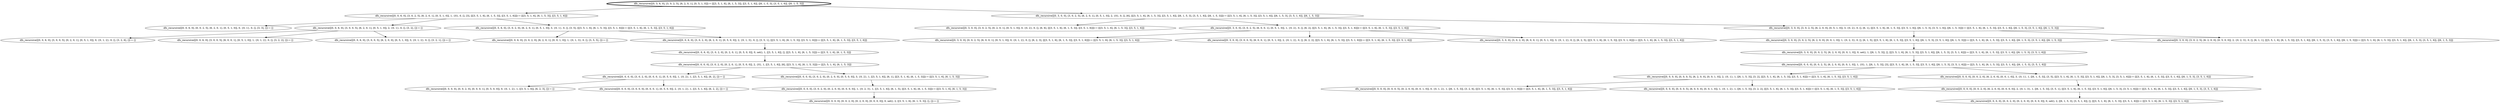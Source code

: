strict digraph {
	3 [label="dfs_recursive([[0, 0, 6, 0], [0, 0, 2, 5], [6, 2, 0, 1], [0, 5, 1, 0]], 0, {0, 1}, 0, [], [3, 3], []) ↦ []"]
	2 -> 3
	5 [label="dfs_recursive([[0, 0, 6, 0], [3, 0, 0, 5], [0, 2, 0, 1], [0, 5, 1, 0]], 0, {0, 1, 2}, 0, [], [3, 2, 6], []) ↦ []"]
	4 -> 5
	6 [label="dfs_recursive([[0, 0, 6, 0], [3, 0, 0, 5], [6, 0, 0, 1], [0, 5, 1, 0]], 1, {0, 1, 2}, 0, [], [3, 2, 2], []) ↦ []"]
	4 -> 6
	7 [label="dfs_recursive([[0, 0, 6, 0], [3, 0, 0, 5], [6, 2, 0, 0], [0, 5, 1, 0]], 3, {0, 1, 2}, 0, [], [3, 2, 1], []) ↦ []"]
	4 -> 7
	4 [label="dfs_recursive([[0, 0, 6, 0], [3, 0, 0, 5], [6, 2, 0, 1], [0, 5, 1, 0]], 2, {0, 1}, 0, [], [3, 2], []) ↦ []"]
	2 -> 4
	9 [label="dfs_recursive([[0, 0, 6, 0], [3, 0, 2, 0], [6, 2, 0, 1], [0, 0, 1, 0]], 1, {0, 1, 3}, 0, [], [3, 5, 5], []) ↦ []"]
	8 -> 9
	14 [label="dfs_recursive([[0, 0, 0, 0], [0, 0, 2, 0], [0, 0, 0, 1], [0, 5, 0, 0]], 0, {0, 1, 2}, 1, [[3, 5, 1, 6]], [6, 2, 3], []) ↦ []"]
	13 -> 14
	15 [label="dfs_recursive([[0, 0, 0, 0], [3, 0, 0, 0], [0, 0, 0, 1], [0, 5, 0, 0]], 2, {0, 1, 2}, 1, [[3, 5, 1, 6]], [6, 2, 2], []) ↦ []"]
	13 -> 15
	13 [label="dfs_recursive([[0, 0, 0, 0], [3, 0, 2, 0], [0, 0, 0, 1], [0, 5, 0, 0]], 1, {0, 2}, 1, [[3, 5, 1, 6]], [6, 2], []) ↦ []"]
	12 -> 13
	18 [label="dfs_recursive([[0, 0, 0, 0], [0, 0, 2, 0], [0, 2, 0, 0], [0, 0, 0, 0]], 0, set(), 2, [[3, 5, 1, 6], [6, 1, 5, 3]], [], []) ↦ []"]
	17 -> 18
	17 [label="dfs_recursive([[0, 0, 0, 0], [3, 0, 2, 0], [0, 2, 0, 0], [0, 0, 0, 0]], 1, {0, 2, 3}, 1, [[3, 5, 1, 6]], [6, 1, 5], [[[3, 5, 1, 6], [6, 1, 5, 3]]]) ↦ [[[3, 5, 1, 6], [6, 1, 5, 3]]]"]
	16 -> 17
	16 [label="dfs_recursive([[0, 0, 0, 0], [3, 0, 2, 0], [0, 2, 0, 0], [0, 5, 0, 0]], 3, {0, 2}, 1, [[3, 5, 1, 6]], [6, 1], [[[3, 5, 1, 6], [6, 1, 5, 3]]]) ↦ [[[3, 5, 1, 6], [6, 1, 5, 3]]]"]
	12 -> 16
	12 [label="dfs_recursive([[0, 0, 0, 0], [3, 0, 2, 0], [0, 2, 0, 1], [0, 5, 0, 0]], 2, {0}, 1, [[3, 5, 1, 6]], [6], [[[3, 5, 1, 6], [6, 1, 5, 3]]]) ↦ [[[3, 5, 1, 6], [6, 1, 5, 3]]]"]
	11 -> 12
	11 [label="dfs_recursive([[0, 0, 6, 0], [3, 0, 2, 0], [0, 2, 0, 1], [0, 5, 0, 0]], 0, set(), 1, [[3, 5, 1, 6]], [], [[[3, 5, 1, 6], [6, 1, 5, 3]]]) ↦ [[[3, 5, 1, 6], [6, 1, 5, 3]]]"]
	10 -> 11
	10 [label="dfs_recursive([[0, 0, 6, 0], [3, 0, 2, 0], [6, 2, 0, 1], [0, 5, 0, 0]], 2, {0, 1, 3}, 0, [], [3, 5, 1], [[[3, 5, 1, 6], [6, 1, 5, 3]], [[3, 5, 1, 6]]]) ↦ [[[3, 5, 1, 6], [6, 1, 5, 3]], [[3, 5, 1, 6]]]"]
	8 -> 10
	8 [label="dfs_recursive([[0, 0, 6, 0], [3, 0, 2, 0], [6, 2, 0, 1], [0, 5, 1, 0]], 3, {0, 1}, 0, [], [3, 5], [[[3, 5, 1, 6], [6, 1, 5, 3]], [[3, 5, 1, 6]]]) ↦ [[[3, 5, 1, 6], [6, 1, 5, 3]], [[3, 5, 1, 6]]]"]
	2 -> 8
	2 [label="dfs_recursive([[0, 0, 6, 0], [3, 0, 2, 5], [6, 2, 0, 1], [0, 5, 1, 0]], 1, {0}, 0, [], [3], [[[3, 5, 1, 6], [6, 1, 5, 3]], [[3, 5, 1, 6]]]) ↦ [[[3, 5, 1, 6], [6, 1, 5, 3]], [[3, 5, 1, 6]]]"]
	1 -> 2
	20 [label="dfs_recursive([[0, 3, 0, 0], [3, 0, 2, 5], [0, 2, 0, 1], [0, 5, 1, 0]], 0, {0, 2}, 0, [], [6, 6], [[[3, 5, 1, 6], [6, 1, 5, 3]], [[3, 5, 1, 6]]]) ↦ [[[3, 5, 1, 6], [6, 1, 5, 3]], [[3, 5, 1, 6]]]"]
	19 -> 20
	22 [label="dfs_recursive([[0, 3, 0, 0], [0, 0, 2, 5], [6, 0, 0, 1], [0, 5, 1, 0]], 0, {0, 1, 2}, 0, [], [6, 2, 3], [[[3, 5, 1, 6], [6, 1, 5, 3]], [[3, 5, 1, 6]]]) ↦ [[[3, 5, 1, 6], [6, 1, 5, 3]], [[3, 5, 1, 6]]]"]
	21 -> 22
	23 [label="dfs_recursive([[0, 3, 0, 0], [3, 0, 0, 5], [6, 0, 0, 1], [0, 5, 1, 0]], 2, {0, 1, 2}, 0, [], [6, 2, 2], [[[3, 5, 1, 6], [6, 1, 5, 3]], [[3, 5, 1, 6]]]) ↦ [[[3, 5, 1, 6], [6, 1, 5, 3]], [[3, 5, 1, 6]]]"]
	21 -> 23
	24 [label="dfs_recursive([[0, 3, 0, 0], [3, 0, 2, 0], [6, 0, 0, 1], [0, 5, 1, 0]], 3, {0, 1, 2}, 0, [], [6, 2, 5], [[[3, 5, 1, 6], [6, 1, 5, 3]], [[3, 5, 1, 6]]]) ↦ [[[3, 5, 1, 6], [6, 1, 5, 3]], [[3, 5, 1, 6]]]"]
	21 -> 24
	21 [label="dfs_recursive([[0, 3, 0, 0], [3, 0, 2, 5], [6, 0, 0, 1], [0, 5, 1, 0]], 1, {0, 2}, 0, [], [6, 2], [[[3, 5, 1, 6], [6, 1, 5, 3]], [[3, 5, 1, 6]]]) ↦ [[[3, 5, 1, 6], [6, 1, 5, 3]], [[3, 5, 1, 6]]]"]
	19 -> 21
	30 [label="dfs_recursive([[0, 0, 0, 0], [0, 0, 0, 5], [0, 2, 0, 0], [0, 0, 1, 0]], 0, {0, 1, 2}, 1, [[6, 1, 5, 3]], [3, 2, 6], [[[3, 5, 1, 6], [6, 1, 5, 3]], [[3, 5, 1, 6]]]) ↦ [[[3, 5, 1, 6], [6, 1, 5, 3]], [[3, 5, 1, 6]]]"]
	29 -> 30
	31 [label="dfs_recursive([[0, 0, 0, 0], [0, 0, 0, 5], [6, 0, 0, 0], [0, 0, 1, 0]], 1, {0, 1, 2}, 1, [[6, 1, 5, 3]], [3, 2, 2], [[[3, 5, 1, 6], [6, 1, 5, 3]], [[3, 5, 1, 6]]]) ↦ [[[3, 5, 1, 6], [6, 1, 5, 3]], [[3, 5, 1, 6]]]"]
	29 -> 31
	29 [label="dfs_recursive([[0, 0, 0, 0], [0, 0, 0, 5], [6, 2, 0, 0], [0, 0, 1, 0]], 2, {0, 1}, 1, [[6, 1, 5, 3]], [3, 2], [[[3, 5, 1, 6], [6, 1, 5, 3]], [[3, 5, 1, 6]]]) ↦ [[[3, 5, 1, 6], [6, 1, 5, 3]], [[3, 5, 1, 6]]]"]
	28 -> 29
	34 [label="dfs_recursive([[0, 0, 0, 0], [0, 0, 2, 0], [0, 2, 0, 0], [0, 0, 0, 0]], 0, set(), 2, [[6, 1, 5, 3], [3, 5, 1, 6]], [], [[[3, 5, 1, 6], [6, 1, 5, 3]], [[3, 5, 1, 6]]]) ↦ [[[3, 5, 1, 6], [6, 1, 5, 3]], [[3, 5, 1, 6]]]"]
	33 -> 34
	33 [label="dfs_recursive([[0, 0, 0, 0], [0, 0, 2, 0], [6, 2, 0, 0], [0, 0, 0, 0]], 2, {0, 1, 3}, 1, [[6, 1, 5, 3]], [3, 5, 1], [[[3, 5, 1, 6], [6, 1, 5, 3]], [[3, 5, 1, 6]], [[6, 1, 5, 3], [3, 5, 1, 6]]]) ↦ [[[3, 5, 1, 6], [6, 1, 5, 3]], [[3, 5, 1, 6]], [[6, 1, 5, 3], [3, 5, 1, 6]]]"]
	32 -> 33
	32 [label="dfs_recursive([[0, 0, 0, 0], [0, 0, 2, 0], [6, 2, 0, 0], [0, 0, 1, 0]], 3, {0, 1}, 1, [[6, 1, 5, 3]], [3, 5], [[[3, 5, 1, 6], [6, 1, 5, 3]], [[3, 5, 1, 6]], [[6, 1, 5, 3], [3, 5, 1, 6]]]) ↦ [[[3, 5, 1, 6], [6, 1, 5, 3]], [[3, 5, 1, 6]], [[6, 1, 5, 3], [3, 5, 1, 6]]]"]
	28 -> 32
	28 [label="dfs_recursive([[0, 0, 0, 0], [0, 0, 2, 5], [6, 2, 0, 0], [0, 0, 1, 0]], 1, {0}, 1, [[6, 1, 5, 3]], [3], [[[3, 5, 1, 6], [6, 1, 5, 3]], [[3, 5, 1, 6]], [[6, 1, 5, 3], [3, 5, 1, 6]]]) ↦ [[[3, 5, 1, 6], [6, 1, 5, 3]], [[3, 5, 1, 6]], [[6, 1, 5, 3], [3, 5, 1, 6]]]"]
	27 -> 28
	27 [label="dfs_recursive([[0, 3, 0, 0], [0, 0, 2, 5], [6, 2, 0, 0], [0, 0, 1, 0]], 0, set(), 1, [[6, 1, 5, 3]], [], [[[3, 5, 1, 6], [6, 1, 5, 3]], [[3, 5, 1, 6]], [[6, 1, 5, 3], [3, 5, 1, 6]]]) ↦ [[[3, 5, 1, 6], [6, 1, 5, 3]], [[3, 5, 1, 6]], [[6, 1, 5, 3], [3, 5, 1, 6]]]"]
	26 -> 27
	26 [label="dfs_recursive([[0, 3, 0, 0], [3, 0, 2, 5], [6, 2, 0, 0], [0, 0, 1, 0]], 1, {0, 2, 3}, 0, [], [6, 1, 5], [[[3, 5, 1, 6], [6, 1, 5, 3]], [[3, 5, 1, 6]], [[6, 1, 5, 3], [3, 5, 1, 6]], [[6, 1, 5, 3]]]) ↦ [[[3, 5, 1, 6], [6, 1, 5, 3]], [[3, 5, 1, 6]], [[6, 1, 5, 3], [3, 5, 1, 6]], [[6, 1, 5, 3]]]"]
	25 -> 26
	35 [label="dfs_recursive([[0, 3, 0, 0], [3, 0, 2, 5], [6, 2, 0, 0], [0, 5, 0, 0]], 2, {0, 2, 3}, 0, [], [6, 1, 1], [[[3, 5, 1, 6], [6, 1, 5, 3]], [[3, 5, 1, 6]], [[6, 1, 5, 3], [3, 5, 1, 6]], [[6, 1, 5, 3]]]) ↦ [[[3, 5, 1, 6], [6, 1, 5, 3]], [[3, 5, 1, 6]], [[6, 1, 5, 3], [3, 5, 1, 6]], [[6, 1, 5, 3]]]"]
	25 -> 35
	25 [label="dfs_recursive([[0, 3, 0, 0], [3, 0, 2, 5], [6, 2, 0, 0], [0, 5, 1, 0]], 3, {0, 2}, 0, [], [6, 1], [[[3, 5, 1, 6], [6, 1, 5, 3]], [[3, 5, 1, 6]], [[6, 1, 5, 3], [3, 5, 1, 6]], [[6, 1, 5, 3]]]) ↦ [[[3, 5, 1, 6], [6, 1, 5, 3]], [[3, 5, 1, 6]], [[6, 1, 5, 3], [3, 5, 1, 6]], [[6, 1, 5, 3]]]"]
	19 -> 25
	19 [label="dfs_recursive([[0, 3, 0, 0], [3, 0, 2, 5], [6, 2, 0, 1], [0, 5, 1, 0]], 2, {0}, 0, [], [6], [[[3, 5, 1, 6], [6, 1, 5, 3]], [[3, 5, 1, 6]], [[6, 1, 5, 3], [3, 5, 1, 6]], [[6, 1, 5, 3]]]) ↦ [[[3, 5, 1, 6], [6, 1, 5, 3]], [[3, 5, 1, 6]], [[6, 1, 5, 3], [3, 5, 1, 6]], [[6, 1, 5, 3]]]"]
	1 -> 19
	1 [label="dfs_recursive([[0, 3, 6, 0], [3, 0, 2, 5], [6, 2, 0, 1], [0, 5, 1, 0]]) ↦ [[[3, 5, 1, 6], [6, 1, 5, 3]], [[3, 5, 1, 6]], [[6, 1, 5, 3], [3, 5, 1, 6]], [[6, 1, 5, 3]]]"]
	1 [penwidth=3]
}
